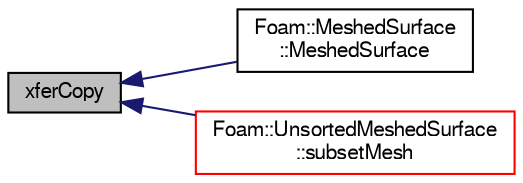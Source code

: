 digraph "xferCopy"
{
  bgcolor="transparent";
  edge [fontname="FreeSans",fontsize="10",labelfontname="FreeSans",labelfontsize="10"];
  node [fontname="FreeSans",fontsize="10",shape=record];
  rankdir="LR";
  Node1 [label="xferCopy",height=0.2,width=0.4,color="black", fillcolor="grey75", style="filled" fontcolor="black"];
  Node1 -> Node2 [dir="back",color="midnightblue",fontsize="10",style="solid",fontname="FreeSans"];
  Node2 [label="Foam::MeshedSurface\l::MeshedSurface",height=0.2,width=0.4,color="black",URL="$a01422.html#a2143a8295cbe939da33b14560f276356",tooltip="Construct from a surfMesh. "];
  Node1 -> Node3 [dir="back",color="midnightblue",fontsize="10",style="solid",fontname="FreeSans"];
  Node3 [label="Foam::UnsortedMeshedSurface\l::subsetMesh",height=0.2,width=0.4,color="red",URL="$a02685.html#a04c51f2cb416472cc3f96c66d07b2bf7",tooltip="Return new surface. "];
}
